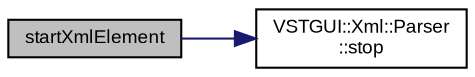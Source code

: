 digraph "startXmlElement"
{
  bgcolor="transparent";
  edge [fontname="Arial",fontsize="9",labelfontname="Arial",labelfontsize="9"];
  node [fontname="Arial",fontsize="9",shape=record];
  rankdir="LR";
  Node1 [label="startXmlElement",height=0.2,width=0.4,color="black", fillcolor="grey75", style="filled" fontcolor="black"];
  Node1 -> Node2 [color="midnightblue",fontsize="9",style="solid",fontname="Arial"];
  Node2 [label="VSTGUI::Xml::Parser\l::stop",height=0.2,width=0.4,color="black",URL="$class_v_s_t_g_u_i_1_1_xml_1_1_parser.html#a68a350717fe6bf9012843e7c977d87b2"];
}
